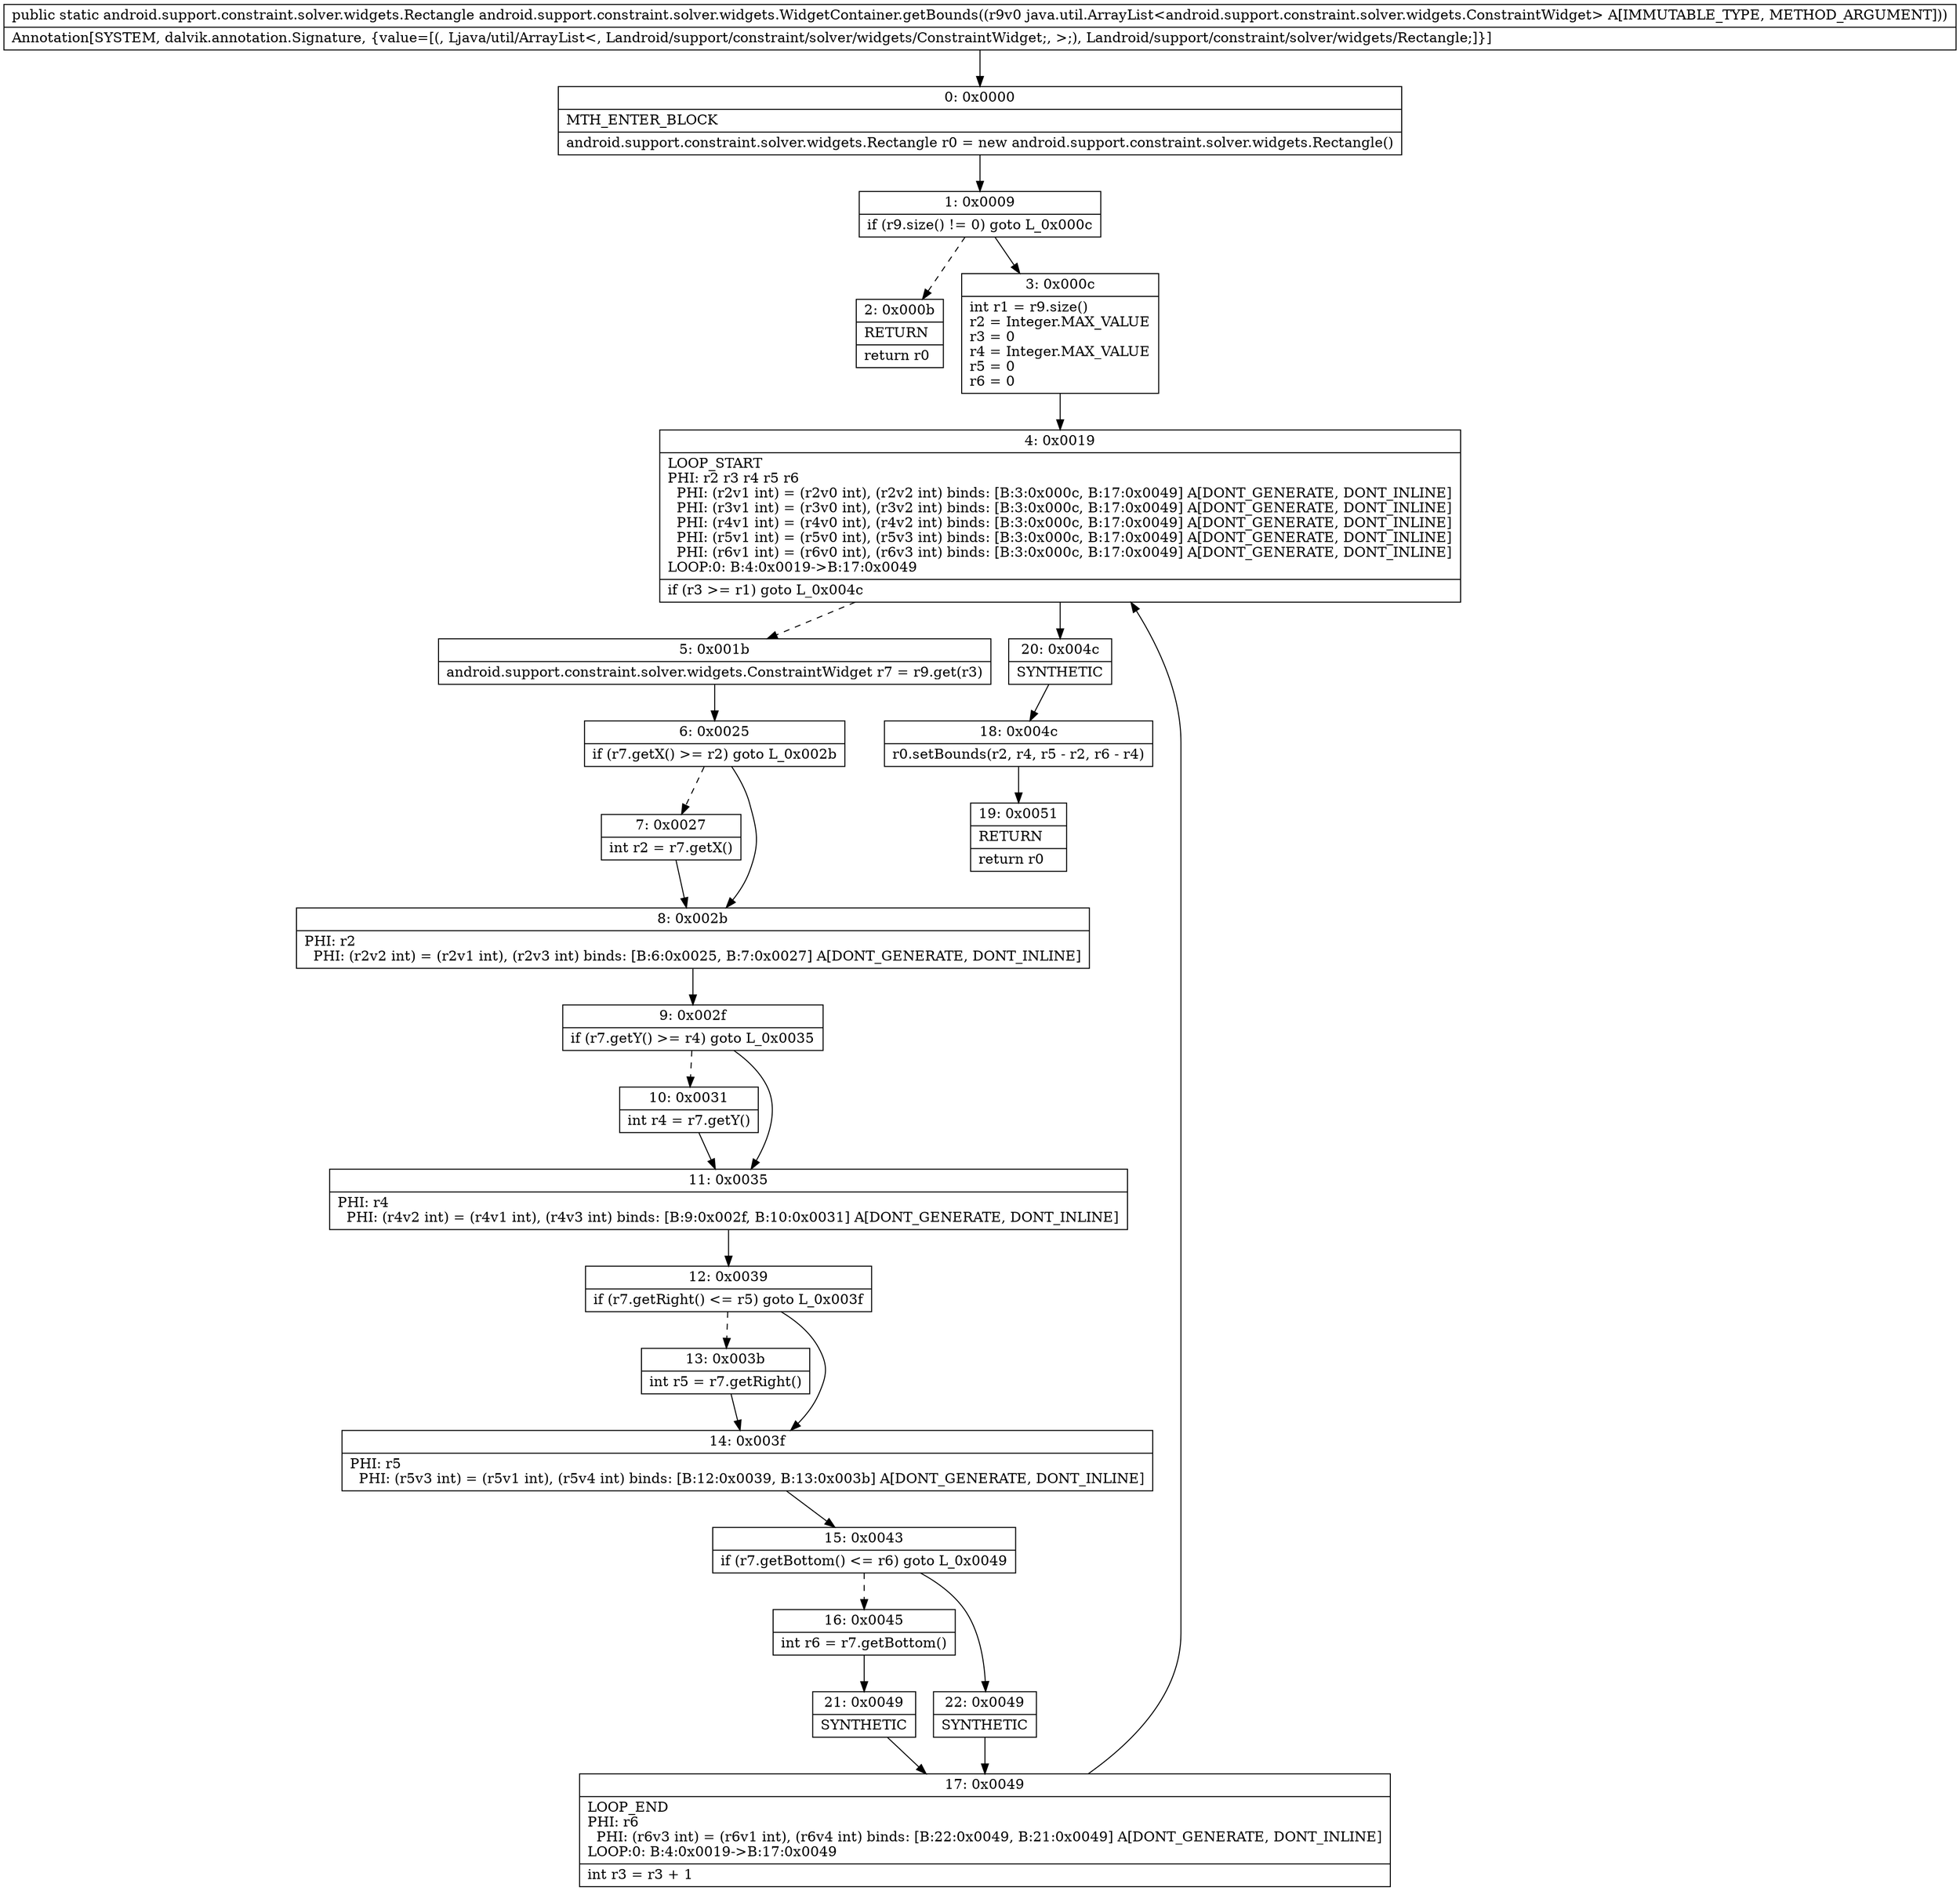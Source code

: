 digraph "CFG forandroid.support.constraint.solver.widgets.WidgetContainer.getBounds(Ljava\/util\/ArrayList;)Landroid\/support\/constraint\/solver\/widgets\/Rectangle;" {
Node_0 [shape=record,label="{0\:\ 0x0000|MTH_ENTER_BLOCK\l|android.support.constraint.solver.widgets.Rectangle r0 = new android.support.constraint.solver.widgets.Rectangle()\l}"];
Node_1 [shape=record,label="{1\:\ 0x0009|if (r9.size() != 0) goto L_0x000c\l}"];
Node_2 [shape=record,label="{2\:\ 0x000b|RETURN\l|return r0\l}"];
Node_3 [shape=record,label="{3\:\ 0x000c|int r1 = r9.size()\lr2 = Integer.MAX_VALUE\lr3 = 0\lr4 = Integer.MAX_VALUE\lr5 = 0\lr6 = 0\l}"];
Node_4 [shape=record,label="{4\:\ 0x0019|LOOP_START\lPHI: r2 r3 r4 r5 r6 \l  PHI: (r2v1 int) = (r2v0 int), (r2v2 int) binds: [B:3:0x000c, B:17:0x0049] A[DONT_GENERATE, DONT_INLINE]\l  PHI: (r3v1 int) = (r3v0 int), (r3v2 int) binds: [B:3:0x000c, B:17:0x0049] A[DONT_GENERATE, DONT_INLINE]\l  PHI: (r4v1 int) = (r4v0 int), (r4v2 int) binds: [B:3:0x000c, B:17:0x0049] A[DONT_GENERATE, DONT_INLINE]\l  PHI: (r5v1 int) = (r5v0 int), (r5v3 int) binds: [B:3:0x000c, B:17:0x0049] A[DONT_GENERATE, DONT_INLINE]\l  PHI: (r6v1 int) = (r6v0 int), (r6v3 int) binds: [B:3:0x000c, B:17:0x0049] A[DONT_GENERATE, DONT_INLINE]\lLOOP:0: B:4:0x0019\-\>B:17:0x0049\l|if (r3 \>= r1) goto L_0x004c\l}"];
Node_5 [shape=record,label="{5\:\ 0x001b|android.support.constraint.solver.widgets.ConstraintWidget r7 = r9.get(r3)\l}"];
Node_6 [shape=record,label="{6\:\ 0x0025|if (r7.getX() \>= r2) goto L_0x002b\l}"];
Node_7 [shape=record,label="{7\:\ 0x0027|int r2 = r7.getX()\l}"];
Node_8 [shape=record,label="{8\:\ 0x002b|PHI: r2 \l  PHI: (r2v2 int) = (r2v1 int), (r2v3 int) binds: [B:6:0x0025, B:7:0x0027] A[DONT_GENERATE, DONT_INLINE]\l}"];
Node_9 [shape=record,label="{9\:\ 0x002f|if (r7.getY() \>= r4) goto L_0x0035\l}"];
Node_10 [shape=record,label="{10\:\ 0x0031|int r4 = r7.getY()\l}"];
Node_11 [shape=record,label="{11\:\ 0x0035|PHI: r4 \l  PHI: (r4v2 int) = (r4v1 int), (r4v3 int) binds: [B:9:0x002f, B:10:0x0031] A[DONT_GENERATE, DONT_INLINE]\l}"];
Node_12 [shape=record,label="{12\:\ 0x0039|if (r7.getRight() \<= r5) goto L_0x003f\l}"];
Node_13 [shape=record,label="{13\:\ 0x003b|int r5 = r7.getRight()\l}"];
Node_14 [shape=record,label="{14\:\ 0x003f|PHI: r5 \l  PHI: (r5v3 int) = (r5v1 int), (r5v4 int) binds: [B:12:0x0039, B:13:0x003b] A[DONT_GENERATE, DONT_INLINE]\l}"];
Node_15 [shape=record,label="{15\:\ 0x0043|if (r7.getBottom() \<= r6) goto L_0x0049\l}"];
Node_16 [shape=record,label="{16\:\ 0x0045|int r6 = r7.getBottom()\l}"];
Node_17 [shape=record,label="{17\:\ 0x0049|LOOP_END\lPHI: r6 \l  PHI: (r6v3 int) = (r6v1 int), (r6v4 int) binds: [B:22:0x0049, B:21:0x0049] A[DONT_GENERATE, DONT_INLINE]\lLOOP:0: B:4:0x0019\-\>B:17:0x0049\l|int r3 = r3 + 1\l}"];
Node_18 [shape=record,label="{18\:\ 0x004c|r0.setBounds(r2, r4, r5 \- r2, r6 \- r4)\l}"];
Node_19 [shape=record,label="{19\:\ 0x0051|RETURN\l|return r0\l}"];
Node_20 [shape=record,label="{20\:\ 0x004c|SYNTHETIC\l}"];
Node_21 [shape=record,label="{21\:\ 0x0049|SYNTHETIC\l}"];
Node_22 [shape=record,label="{22\:\ 0x0049|SYNTHETIC\l}"];
MethodNode[shape=record,label="{public static android.support.constraint.solver.widgets.Rectangle android.support.constraint.solver.widgets.WidgetContainer.getBounds((r9v0 java.util.ArrayList\<android.support.constraint.solver.widgets.ConstraintWidget\> A[IMMUTABLE_TYPE, METHOD_ARGUMENT]))  | Annotation[SYSTEM, dalvik.annotation.Signature, \{value=[(, Ljava\/util\/ArrayList\<, Landroid\/support\/constraint\/solver\/widgets\/ConstraintWidget;, \>;), Landroid\/support\/constraint\/solver\/widgets\/Rectangle;]\}]\l}"];
MethodNode -> Node_0;
Node_0 -> Node_1;
Node_1 -> Node_2[style=dashed];
Node_1 -> Node_3;
Node_3 -> Node_4;
Node_4 -> Node_5[style=dashed];
Node_4 -> Node_20;
Node_5 -> Node_6;
Node_6 -> Node_7[style=dashed];
Node_6 -> Node_8;
Node_7 -> Node_8;
Node_8 -> Node_9;
Node_9 -> Node_10[style=dashed];
Node_9 -> Node_11;
Node_10 -> Node_11;
Node_11 -> Node_12;
Node_12 -> Node_13[style=dashed];
Node_12 -> Node_14;
Node_13 -> Node_14;
Node_14 -> Node_15;
Node_15 -> Node_16[style=dashed];
Node_15 -> Node_22;
Node_16 -> Node_21;
Node_17 -> Node_4;
Node_18 -> Node_19;
Node_20 -> Node_18;
Node_21 -> Node_17;
Node_22 -> Node_17;
}

